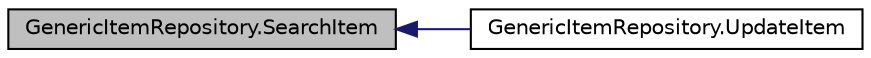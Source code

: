 digraph "GenericItemRepository.SearchItem"
{
  edge [fontname="Helvetica",fontsize="10",labelfontname="Helvetica",labelfontsize="10"];
  node [fontname="Helvetica",fontsize="10",shape=record];
  rankdir="LR";
  Node7 [label="GenericItemRepository.SearchItem",height=0.2,width=0.4,color="black", fillcolor="grey75", style="filled", fontcolor="black"];
  Node7 -> Node8 [dir="back",color="midnightblue",fontsize="10",style="solid",fontname="Helvetica"];
  Node8 [label="GenericItemRepository.UpdateItem",height=0.2,width=0.4,color="black", fillcolor="white", style="filled",URL="$class_generic_item_repository.html#a3ded0be2d4cb305a42430d5915300b47",tooltip="Updates the value of an item in the repository "];
}
